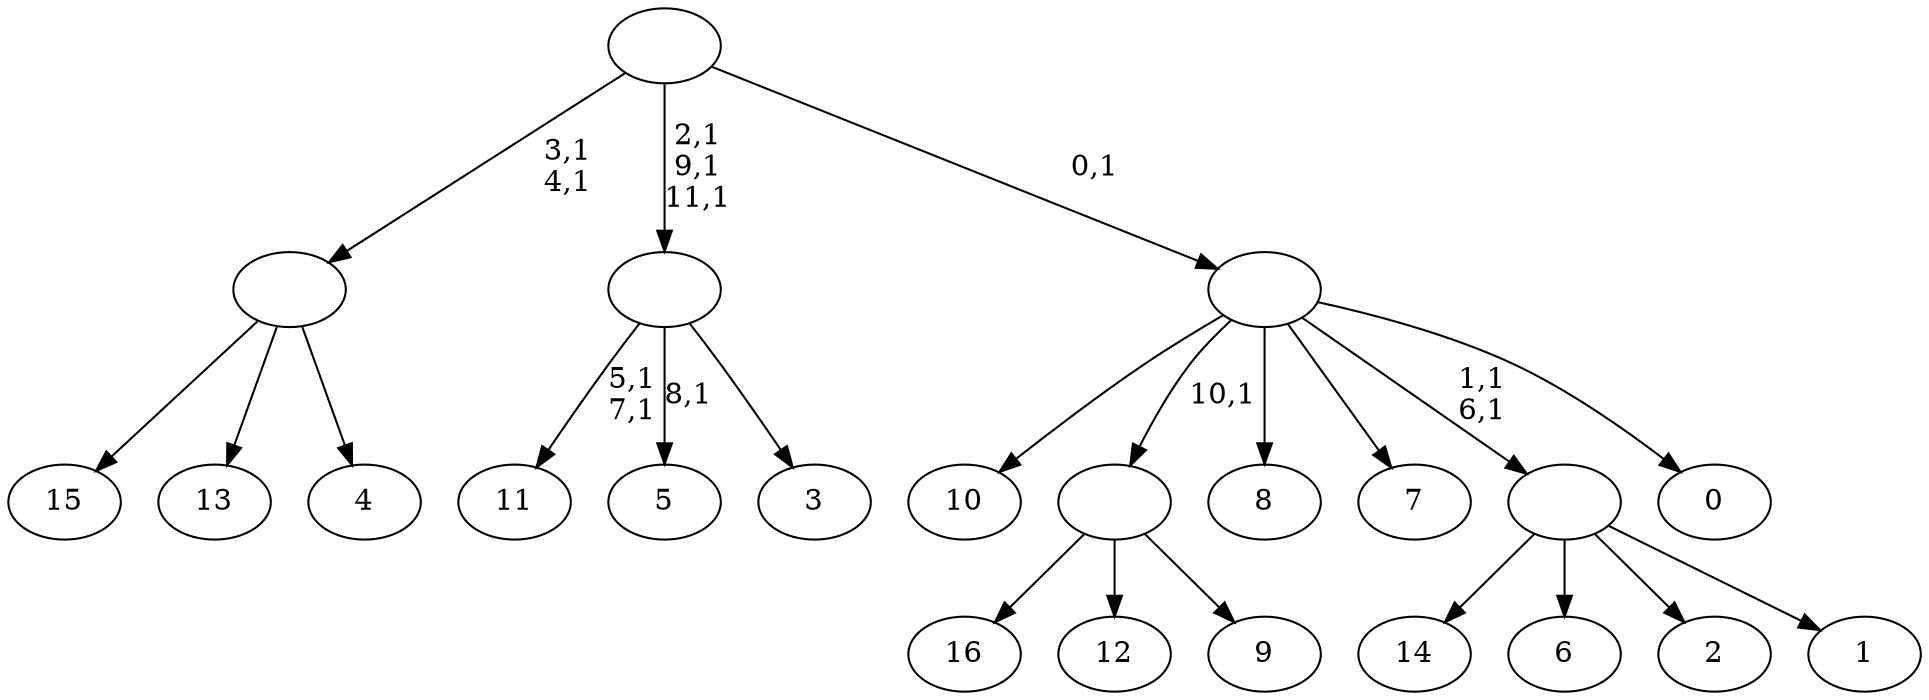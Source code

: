 digraph T {
	29 [label="16"]
	28 [label="15"]
	27 [label="14"]
	26 [label="13"]
	25 [label="12"]
	24 [label="11"]
	21 [label="10"]
	20 [label="9"]
	19 [label=""]
	18 [label="8"]
	17 [label="7"]
	16 [label="6"]
	15 [label="5"]
	13 [label="4"]
	12 [label=""]
	10 [label="3"]
	9 [label=""]
	6 [label="2"]
	5 [label="1"]
	4 [label=""]
	2 [label="0"]
	1 [label=""]
	0 [label=""]
	19 -> 29 [label=""]
	19 -> 25 [label=""]
	19 -> 20 [label=""]
	12 -> 28 [label=""]
	12 -> 26 [label=""]
	12 -> 13 [label=""]
	9 -> 15 [label="8,1"]
	9 -> 24 [label="5,1\n7,1"]
	9 -> 10 [label=""]
	4 -> 27 [label=""]
	4 -> 16 [label=""]
	4 -> 6 [label=""]
	4 -> 5 [label=""]
	1 -> 4 [label="1,1\n6,1"]
	1 -> 21 [label=""]
	1 -> 19 [label="10,1"]
	1 -> 18 [label=""]
	1 -> 17 [label=""]
	1 -> 2 [label=""]
	0 -> 9 [label="2,1\n9,1\n11,1"]
	0 -> 12 [label="3,1\n4,1"]
	0 -> 1 [label="0,1"]
}
